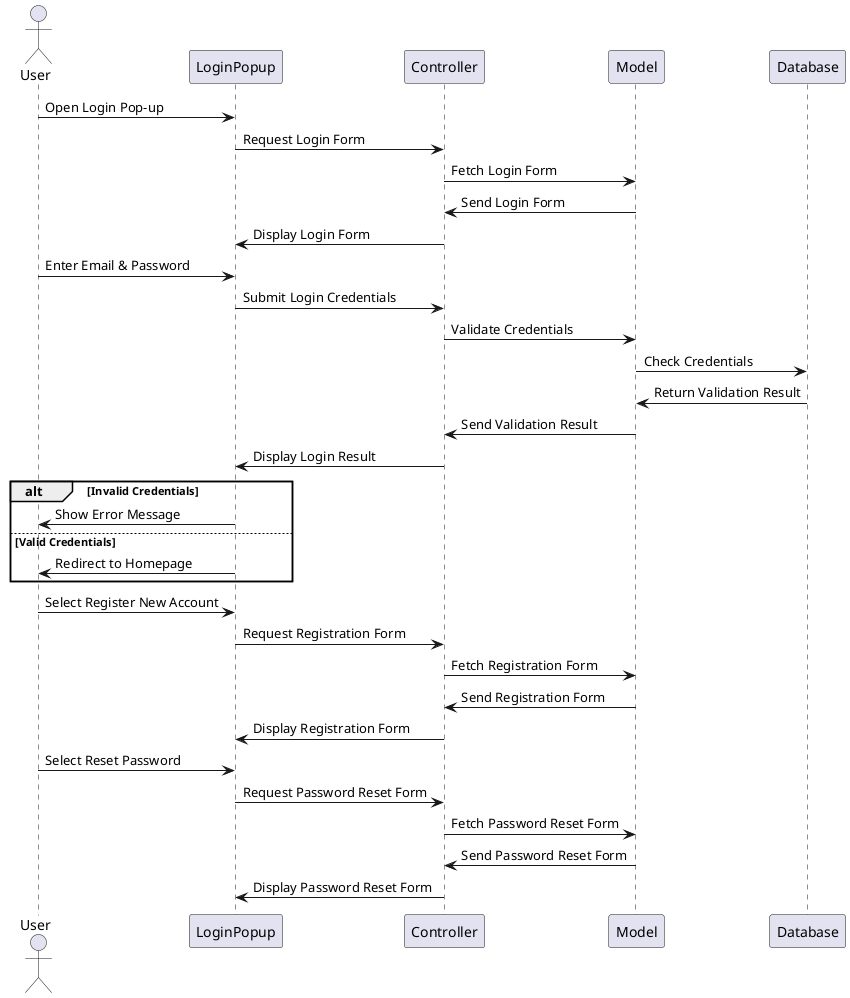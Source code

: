 @startuml

actor User
participant "LoginPopup" as LoginPopup
participant "Controller" as Controller
participant "Model" as Model
participant "Database" as Database

User -> LoginPopup: Open Login Pop-up
LoginPopup -> Controller: Request Login Form
Controller -> Model: Fetch Login Form
Model -> Controller: Send Login Form
Controller -> LoginPopup: Display Login Form

User -> LoginPopup: Enter Email & Password
LoginPopup -> Controller: Submit Login Credentials
Controller -> Model: Validate Credentials
Model -> Database: Check Credentials
Database -> Model: Return Validation Result
Model -> Controller: Send Validation Result
Controller -> LoginPopup: Display Login Result

alt Invalid Credentials
    LoginPopup -> User: Show Error Message
else Valid Credentials
    LoginPopup -> User: Redirect to Homepage
end

User -> LoginPopup: Select Register New Account
LoginPopup -> Controller: Request Registration Form
Controller -> Model: Fetch Registration Form
Model -> Controller: Send Registration Form
Controller -> LoginPopup: Display Registration Form


User -> LoginPopup: Select Reset Password
LoginPopup -> Controller: Request Password Reset Form
Controller -> Model: Fetch Password Reset Form
Model -> Controller: Send Password Reset Form
Controller -> LoginPopup: Display Password Reset Form


@enduml
